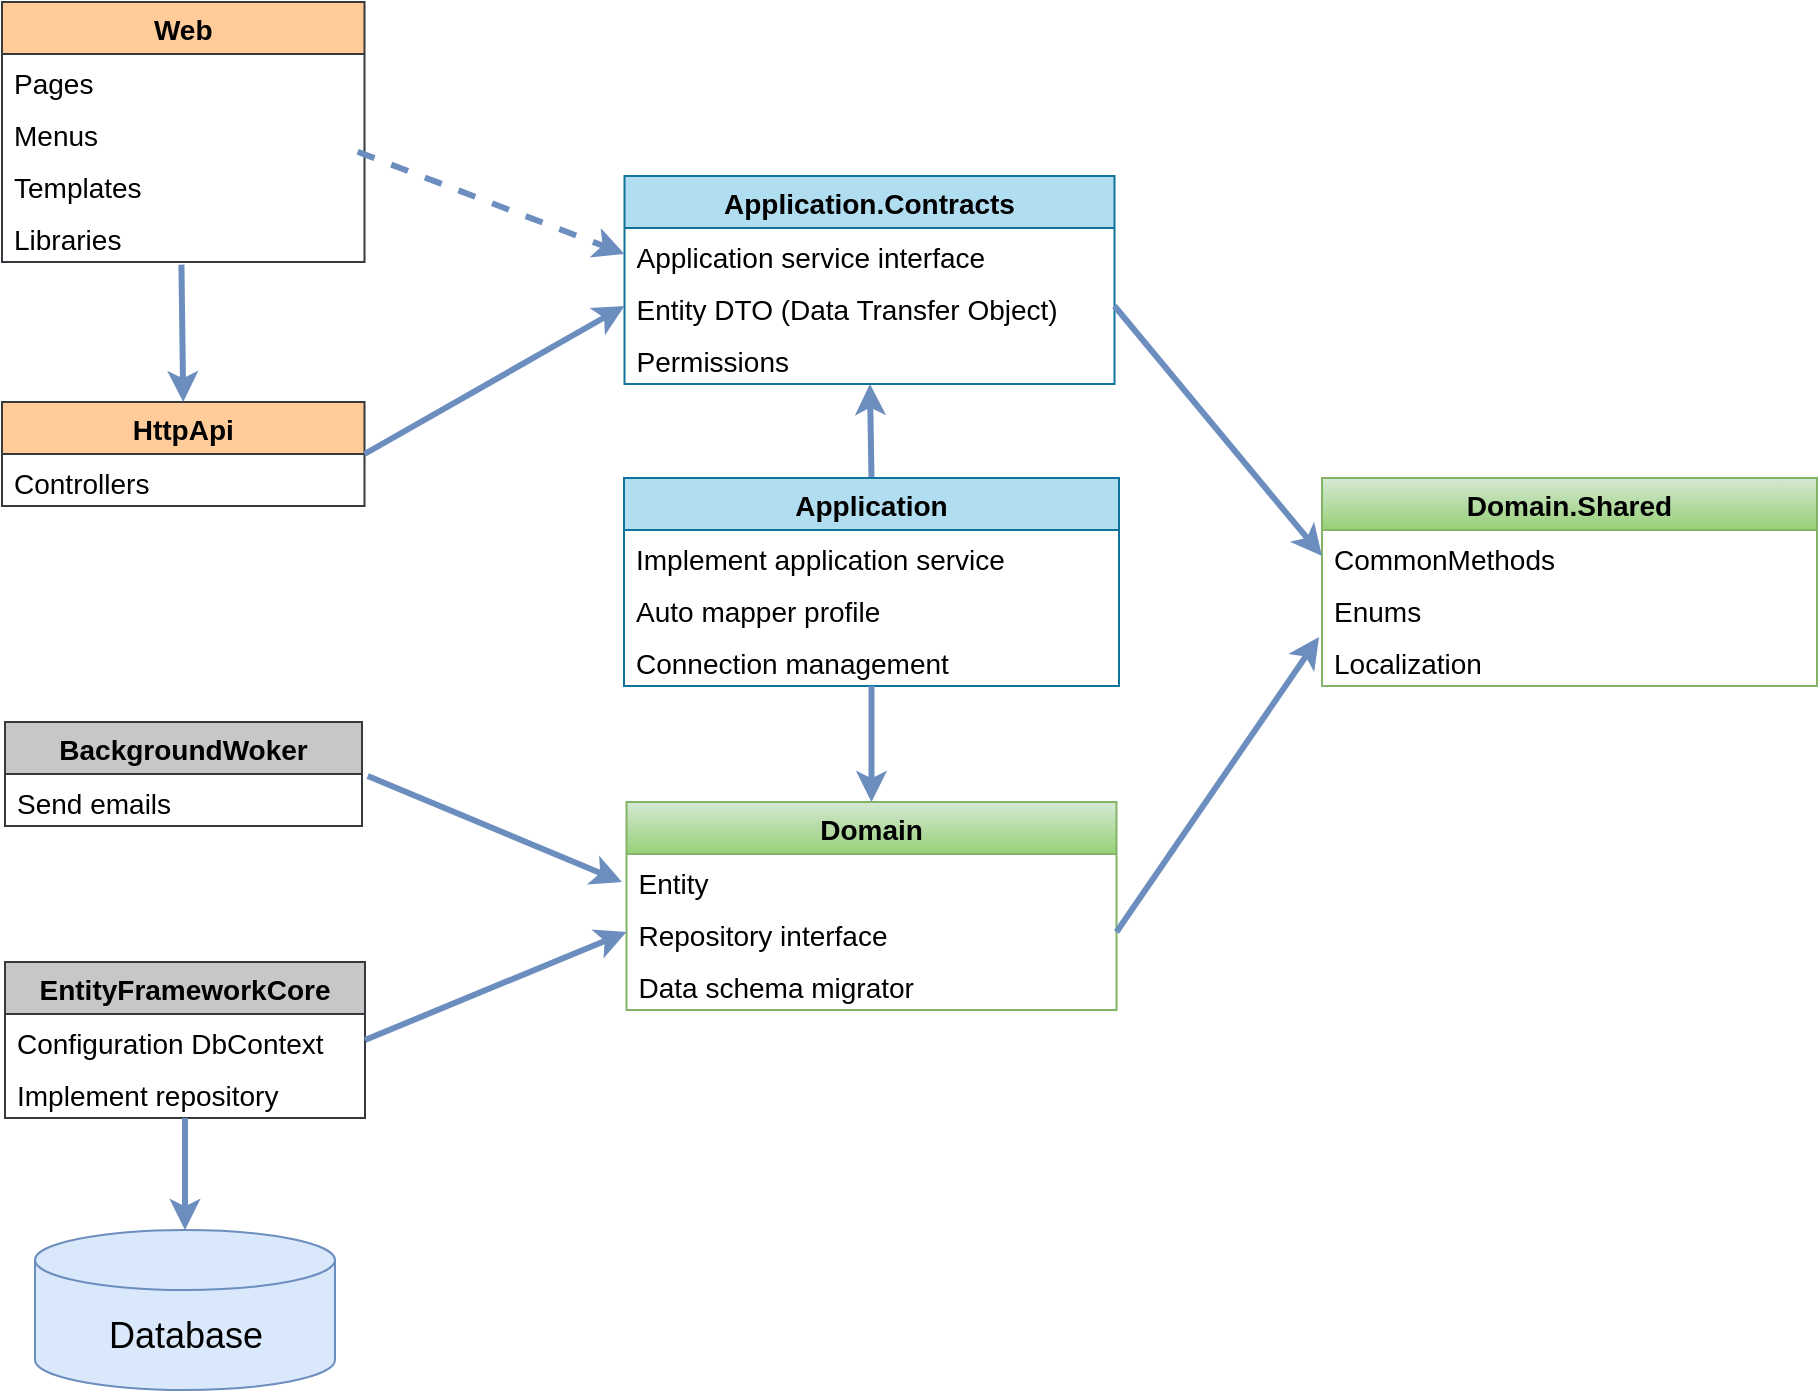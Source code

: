 <mxfile version="13.9.9" type="device"><diagram id="Fo13bbCdPUImRa7kVpNW" name="Page-1"><mxGraphModel dx="1217" dy="1806" grid="1" gridSize="10" guides="1" tooltips="1" connect="1" arrows="1" fold="1" page="1" pageScale="1" pageWidth="850" pageHeight="1100" math="0" shadow="0"><root><mxCell id="0"/><mxCell id="1" parent="0"/><mxCell id="DZPivjdiadt9hgbBmnHM-67" value="EntityFrameworkCore" style="swimlane;fontStyle=1;childLayout=stackLayout;horizontal=1;startSize=26;horizontalStack=0;resizeParent=1;resizeParentMax=0;resizeLast=0;collapsible=1;marginBottom=0;fontSize=14;strokeColor=#36393d;fillColor=#C7C7C7;" parent="1" vertex="1"><mxGeometry x="261.5" y="400" width="180" height="78" as="geometry"/></mxCell><mxCell id="DZPivjdiadt9hgbBmnHM-68" value="Configuration DbContext" style="text;strokeColor=none;fillColor=none;align=left;verticalAlign=top;spacingLeft=4;spacingRight=4;overflow=hidden;rotatable=0;points=[[0,0.5],[1,0.5]];portConstraint=eastwest;fontSize=14;" parent="DZPivjdiadt9hgbBmnHM-67" vertex="1"><mxGeometry y="26" width="180" height="26" as="geometry"/></mxCell><mxCell id="DZPivjdiadt9hgbBmnHM-69" value="Implement repository" style="text;strokeColor=none;fillColor=none;align=left;verticalAlign=top;spacingLeft=4;spacingRight=4;overflow=hidden;rotatable=0;points=[[0,0.5],[1,0.5]];portConstraint=eastwest;fontSize=14;" parent="DZPivjdiadt9hgbBmnHM-67" vertex="1"><mxGeometry y="52" width="180" height="26" as="geometry"/></mxCell><mxCell id="DZPivjdiadt9hgbBmnHM-74" value="Domain.Shared" style="swimlane;fontStyle=1;childLayout=stackLayout;horizontal=1;startSize=26;fillColor=#d5e8d4;horizontalStack=0;resizeParent=1;resizeParentMax=0;resizeLast=0;collapsible=1;marginBottom=0;fontSize=14;strokeColor=#82b366;gradientColor=#97d077;" parent="1" vertex="1"><mxGeometry x="920" y="158" width="247.5" height="104" as="geometry"/></mxCell><mxCell id="DZPivjdiadt9hgbBmnHM-75" value="CommonMethods" style="text;strokeColor=none;fillColor=none;align=left;verticalAlign=top;spacingLeft=4;spacingRight=4;overflow=hidden;rotatable=0;points=[[0,0.5],[1,0.5]];portConstraint=eastwest;fontSize=14;" parent="DZPivjdiadt9hgbBmnHM-74" vertex="1"><mxGeometry y="26" width="247.5" height="26" as="geometry"/></mxCell><mxCell id="DZPivjdiadt9hgbBmnHM-76" value="Enums" style="text;strokeColor=none;fillColor=none;align=left;verticalAlign=top;spacingLeft=4;spacingRight=4;overflow=hidden;rotatable=0;points=[[0,0.5],[1,0.5]];portConstraint=eastwest;fontSize=14;" parent="DZPivjdiadt9hgbBmnHM-74" vertex="1"><mxGeometry y="52" width="247.5" height="26" as="geometry"/></mxCell><mxCell id="DZPivjdiadt9hgbBmnHM-81" value="Localization&#10;" style="text;strokeColor=none;fillColor=none;align=left;verticalAlign=top;spacingLeft=4;spacingRight=4;overflow=hidden;rotatable=0;points=[[0,0.5],[1,0.5]];portConstraint=eastwest;fontSize=14;" parent="DZPivjdiadt9hgbBmnHM-74" vertex="1"><mxGeometry y="78" width="247.5" height="26" as="geometry"/></mxCell><mxCell id="DZPivjdiadt9hgbBmnHM-82" value="Domain" style="swimlane;fontStyle=1;childLayout=stackLayout;horizontal=1;startSize=26;fillColor=#d5e8d4;horizontalStack=0;resizeParent=1;resizeParentMax=0;resizeLast=0;collapsible=1;marginBottom=0;fontSize=14;strokeColor=#82b366;gradientColor=#97d077;" parent="1" vertex="1"><mxGeometry x="572.25" y="320" width="245" height="104" as="geometry"/></mxCell><mxCell id="DZPivjdiadt9hgbBmnHM-83" value="Entity" style="text;strokeColor=none;fillColor=none;align=left;verticalAlign=top;spacingLeft=4;spacingRight=4;overflow=hidden;rotatable=0;points=[[0,0.5],[1,0.5]];portConstraint=eastwest;fontSize=14;" parent="DZPivjdiadt9hgbBmnHM-82" vertex="1"><mxGeometry y="26" width="245" height="26" as="geometry"/></mxCell><mxCell id="DZPivjdiadt9hgbBmnHM-84" value="Repository interface" style="text;strokeColor=none;fillColor=none;align=left;verticalAlign=top;spacingLeft=4;spacingRight=4;overflow=hidden;rotatable=0;points=[[0,0.5],[1,0.5]];portConstraint=eastwest;fontSize=14;" parent="DZPivjdiadt9hgbBmnHM-82" vertex="1"><mxGeometry y="52" width="245" height="26" as="geometry"/></mxCell><mxCell id="DZPivjdiadt9hgbBmnHM-85" value="Data schema migrator" style="text;strokeColor=none;fillColor=none;align=left;verticalAlign=top;spacingLeft=4;spacingRight=4;overflow=hidden;rotatable=0;points=[[0,0.5],[1,0.5]];portConstraint=eastwest;fontSize=14;" parent="DZPivjdiadt9hgbBmnHM-82" vertex="1"><mxGeometry y="78" width="245" height="26" as="geometry"/></mxCell><mxCell id="DZPivjdiadt9hgbBmnHM-135" style="edgeStyle=none;rounded=0;orthogonalLoop=1;jettySize=auto;html=1;exitX=0.5;exitY=0;exitDx=0;exitDy=0;strokeWidth=3;fontSize=18;fillColor=#dae8fc;strokeColor=#6c8ebf;" parent="1" source="DZPivjdiadt9hgbBmnHM-90" target="DZPivjdiadt9hgbBmnHM-101" edge="1"><mxGeometry relative="1" as="geometry"/></mxCell><mxCell id="DZPivjdiadt9hgbBmnHM-90" value="Application" style="swimlane;fontStyle=1;childLayout=stackLayout;horizontal=1;startSize=26;fillColor=#b1ddf0;horizontalStack=0;resizeParent=1;resizeParentMax=0;resizeLast=0;collapsible=1;marginBottom=0;fontSize=14;strokeColor=#10739e;" parent="1" vertex="1"><mxGeometry x="571" y="158" width="247.5" height="104" as="geometry"/></mxCell><mxCell id="DZPivjdiadt9hgbBmnHM-91" value="Implement application service" style="text;strokeColor=none;fillColor=none;align=left;verticalAlign=top;spacingLeft=4;spacingRight=4;overflow=hidden;rotatable=0;points=[[0,0.5],[1,0.5]];portConstraint=eastwest;fontSize=14;" parent="DZPivjdiadt9hgbBmnHM-90" vertex="1"><mxGeometry y="26" width="247.5" height="26" as="geometry"/></mxCell><mxCell id="DZPivjdiadt9hgbBmnHM-92" value="Auto mapper profile" style="text;strokeColor=none;fillColor=none;align=left;verticalAlign=top;spacingLeft=4;spacingRight=4;overflow=hidden;rotatable=0;points=[[0,0.5],[1,0.5]];portConstraint=eastwest;fontSize=14;" parent="DZPivjdiadt9hgbBmnHM-90" vertex="1"><mxGeometry y="52" width="247.5" height="26" as="geometry"/></mxCell><mxCell id="DZPivjdiadt9hgbBmnHM-102" value="Connection management" style="text;strokeColor=none;fillColor=none;align=left;verticalAlign=top;spacingLeft=4;spacingRight=4;overflow=hidden;rotatable=0;points=[[0,0.5],[1,0.5]];portConstraint=eastwest;fontSize=14;" parent="DZPivjdiadt9hgbBmnHM-90" vertex="1"><mxGeometry y="78" width="247.5" height="26" as="geometry"/></mxCell><mxCell id="DZPivjdiadt9hgbBmnHM-98" value="Application.Contracts" style="swimlane;fontStyle=1;childLayout=stackLayout;horizontal=1;startSize=26;fillColor=#b1ddf0;horizontalStack=0;resizeParent=1;resizeParentMax=0;resizeLast=0;collapsible=1;marginBottom=0;fontSize=14;strokeColor=#10739e;" parent="1" vertex="1"><mxGeometry x="571.25" y="7" width="245" height="104" as="geometry"/></mxCell><mxCell id="DZPivjdiadt9hgbBmnHM-99" value="Application service interface" style="text;strokeColor=none;fillColor=none;align=left;verticalAlign=top;spacingLeft=4;spacingRight=4;overflow=hidden;rotatable=0;points=[[0,0.5],[1,0.5]];portConstraint=eastwest;fontSize=14;" parent="DZPivjdiadt9hgbBmnHM-98" vertex="1"><mxGeometry y="26" width="245" height="26" as="geometry"/></mxCell><mxCell id="DZPivjdiadt9hgbBmnHM-100" value="Entity DTO (Data Transfer Object)" style="text;strokeColor=none;fillColor=none;align=left;verticalAlign=top;spacingLeft=4;spacingRight=4;overflow=hidden;rotatable=0;points=[[0,0.5],[1,0.5]];portConstraint=eastwest;fontSize=14;" parent="DZPivjdiadt9hgbBmnHM-98" vertex="1"><mxGeometry y="52" width="245" height="26" as="geometry"/></mxCell><mxCell id="DZPivjdiadt9hgbBmnHM-101" value="Permissions" style="text;strokeColor=none;fillColor=none;align=left;verticalAlign=top;spacingLeft=4;spacingRight=4;overflow=hidden;rotatable=0;points=[[0,0.5],[1,0.5]];portConstraint=eastwest;fontSize=14;" parent="DZPivjdiadt9hgbBmnHM-98" vertex="1"><mxGeometry y="78" width="245" height="26" as="geometry"/></mxCell><mxCell id="DZPivjdiadt9hgbBmnHM-106" value="Web" style="swimlane;fontStyle=1;childLayout=stackLayout;horizontal=1;startSize=26;fillColor=#ffcc99;horizontalStack=0;resizeParent=1;resizeParentMax=0;resizeLast=0;collapsible=1;marginBottom=0;fontSize=14;strokeColor=#36393d;" parent="1" vertex="1"><mxGeometry x="260" y="-80" width="181.25" height="130" as="geometry"/></mxCell><mxCell id="DZPivjdiadt9hgbBmnHM-107" value="Pages" style="text;strokeColor=none;fillColor=none;align=left;verticalAlign=top;spacingLeft=4;spacingRight=4;overflow=hidden;rotatable=0;points=[[0,0.5],[1,0.5]];portConstraint=eastwest;fontSize=14;" parent="DZPivjdiadt9hgbBmnHM-106" vertex="1"><mxGeometry y="26" width="181.25" height="26" as="geometry"/></mxCell><mxCell id="DZPivjdiadt9hgbBmnHM-108" value="Menus" style="text;strokeColor=none;fillColor=none;align=left;verticalAlign=top;spacingLeft=4;spacingRight=4;overflow=hidden;rotatable=0;points=[[0,0.5],[1,0.5]];portConstraint=eastwest;fontSize=14;" parent="DZPivjdiadt9hgbBmnHM-106" vertex="1"><mxGeometry y="52" width="181.25" height="26" as="geometry"/></mxCell><mxCell id="DZPivjdiadt9hgbBmnHM-109" value="Templates" style="text;strokeColor=none;fillColor=none;align=left;verticalAlign=top;spacingLeft=4;spacingRight=4;overflow=hidden;rotatable=0;points=[[0,0.5],[1,0.5]];portConstraint=eastwest;fontSize=14;" parent="DZPivjdiadt9hgbBmnHM-106" vertex="1"><mxGeometry y="78" width="181.25" height="26" as="geometry"/></mxCell><mxCell id="DZPivjdiadt9hgbBmnHM-114" value="Libraries" style="text;strokeColor=none;fillColor=none;align=left;verticalAlign=top;spacingLeft=4;spacingRight=4;overflow=hidden;rotatable=0;points=[[0,0.5],[1,0.5]];portConstraint=eastwest;fontSize=14;" parent="DZPivjdiadt9hgbBmnHM-106" vertex="1"><mxGeometry y="104" width="181.25" height="26" as="geometry"/></mxCell><mxCell id="DZPivjdiadt9hgbBmnHM-124" value="HttpApi" style="swimlane;fontStyle=1;childLayout=stackLayout;horizontal=1;startSize=26;fillColor=#ffcc99;horizontalStack=0;resizeParent=1;resizeParentMax=0;resizeLast=0;collapsible=1;marginBottom=0;fontSize=14;strokeColor=#36393d;" parent="1" vertex="1"><mxGeometry x="260" y="120" width="181.25" height="52" as="geometry"/></mxCell><mxCell id="DZPivjdiadt9hgbBmnHM-125" value="Controllers" style="text;strokeColor=none;fillColor=none;align=left;verticalAlign=top;spacingLeft=4;spacingRight=4;overflow=hidden;rotatable=0;points=[[0,0.5],[1,0.5]];portConstraint=eastwest;fontSize=14;" parent="DZPivjdiadt9hgbBmnHM-124" vertex="1"><mxGeometry y="26" width="181.25" height="26" as="geometry"/></mxCell><mxCell id="DZPivjdiadt9hgbBmnHM-133" style="edgeStyle=none;rounded=0;orthogonalLoop=1;jettySize=auto;html=1;exitX=0.981;exitY=-0.121;exitDx=0;exitDy=0;entryX=0;entryY=0.5;entryDx=0;entryDy=0;strokeWidth=3;fontSize=18;exitPerimeter=0;fillColor=#dae8fc;strokeColor=#6c8ebf;dashed=1;" parent="1" source="DZPivjdiadt9hgbBmnHM-109" target="DZPivjdiadt9hgbBmnHM-99" edge="1"><mxGeometry relative="1" as="geometry"/></mxCell><mxCell id="DZPivjdiadt9hgbBmnHM-134" style="edgeStyle=none;rounded=0;orthogonalLoop=1;jettySize=auto;html=1;exitX=1;exitY=0.5;exitDx=0;exitDy=0;entryX=0;entryY=0.5;entryDx=0;entryDy=0;strokeWidth=3;fontSize=18;fillColor=#dae8fc;strokeColor=#6c8ebf;" parent="1" source="DZPivjdiadt9hgbBmnHM-124" target="DZPivjdiadt9hgbBmnHM-100" edge="1"><mxGeometry relative="1" as="geometry"/></mxCell><mxCell id="DZPivjdiadt9hgbBmnHM-136" style="edgeStyle=none;rounded=0;orthogonalLoop=1;jettySize=auto;html=1;entryX=0.5;entryY=0;entryDx=0;entryDy=0;strokeWidth=3;fontSize=18;fillColor=#dae8fc;strokeColor=#6c8ebf;" parent="1" source="DZPivjdiadt9hgbBmnHM-102" target="DZPivjdiadt9hgbBmnHM-82" edge="1"><mxGeometry relative="1" as="geometry"/></mxCell><mxCell id="DZPivjdiadt9hgbBmnHM-139" style="edgeStyle=none;rounded=0;orthogonalLoop=1;jettySize=auto;html=1;exitX=1;exitY=0.5;exitDx=0;exitDy=0;entryX=0;entryY=0.5;entryDx=0;entryDy=0;strokeWidth=3;fontSize=18;fillColor=#dae8fc;strokeColor=#6c8ebf;" parent="1" source="DZPivjdiadt9hgbBmnHM-100" target="DZPivjdiadt9hgbBmnHM-75" edge="1"><mxGeometry relative="1" as="geometry"/></mxCell><mxCell id="DZPivjdiadt9hgbBmnHM-140" style="edgeStyle=none;rounded=0;orthogonalLoop=1;jettySize=auto;html=1;exitX=1;exitY=0.5;exitDx=0;exitDy=0;entryX=-0.006;entryY=1.06;entryDx=0;entryDy=0;strokeWidth=3;fontSize=18;fillColor=#dae8fc;strokeColor=#6c8ebf;entryPerimeter=0;" parent="1" source="DZPivjdiadt9hgbBmnHM-84" target="DZPivjdiadt9hgbBmnHM-76" edge="1"><mxGeometry relative="1" as="geometry"/></mxCell><mxCell id="DZPivjdiadt9hgbBmnHM-144" style="edgeStyle=none;rounded=0;orthogonalLoop=1;jettySize=auto;html=1;exitX=1;exitY=0.5;exitDx=0;exitDy=0;entryX=0;entryY=0.5;entryDx=0;entryDy=0;strokeWidth=3;fontSize=18;fillColor=#dae8fc;strokeColor=#6c8ebf;" parent="1" source="DZPivjdiadt9hgbBmnHM-68" target="DZPivjdiadt9hgbBmnHM-84" edge="1"><mxGeometry relative="1" as="geometry"/></mxCell><mxCell id="DZPivjdiadt9hgbBmnHM-145" value="Database" style="shape=cylinder3;whiteSpace=wrap;html=1;boundedLbl=1;backgroundOutline=1;size=15;fontSize=18;strokeColor=#6c8ebf;fillColor=#dae8fc;" parent="1" vertex="1"><mxGeometry x="276.5" y="534" width="150" height="80" as="geometry"/></mxCell><mxCell id="DZPivjdiadt9hgbBmnHM-156" style="edgeStyle=none;rounded=0;orthogonalLoop=1;jettySize=auto;html=1;exitX=1.016;exitY=0.038;exitDx=0;exitDy=0;strokeWidth=3;fontSize=18;fillColor=#dae8fc;strokeColor=#6c8ebf;exitPerimeter=0;" parent="1" source="DZPivjdiadt9hgbBmnHM-149" edge="1"><mxGeometry relative="1" as="geometry"><mxPoint x="570" y="360" as="targetPoint"/></mxGeometry></mxCell><mxCell id="DZPivjdiadt9hgbBmnHM-148" value="BackgroundWoker" style="swimlane;fontStyle=1;childLayout=stackLayout;horizontal=1;startSize=26;horizontalStack=0;resizeParent=1;resizeParentMax=0;resizeLast=0;collapsible=1;marginBottom=0;fontSize=14;strokeColor=#36393d;fillColor=#C7C7C7;" parent="1" vertex="1"><mxGeometry x="261.5" y="280" width="178.5" height="52" as="geometry"/></mxCell><mxCell id="DZPivjdiadt9hgbBmnHM-149" value="Send emails" style="text;align=left;verticalAlign=top;spacingLeft=4;spacingRight=4;overflow=hidden;rotatable=0;points=[[0,0.5],[1,0.5]];portConstraint=eastwest;fontSize=14;" parent="DZPivjdiadt9hgbBmnHM-148" vertex="1"><mxGeometry y="26" width="178.5" height="26" as="geometry"/></mxCell><mxCell id="DZPivjdiadt9hgbBmnHM-157" value="" style="endArrow=classic;html=1;strokeWidth=3;fontSize=18;entryX=0.5;entryY=0;entryDx=0;entryDy=0;entryPerimeter=0;fillColor=#dae8fc;strokeColor=#6c8ebf;" parent="1" source="DZPivjdiadt9hgbBmnHM-69" target="DZPivjdiadt9hgbBmnHM-145" edge="1"><mxGeometry width="50" height="50" relative="1" as="geometry"><mxPoint x="250" y="314" as="sourcePoint"/><mxPoint x="300" y="264" as="targetPoint"/></mxGeometry></mxCell><mxCell id="DZPivjdiadt9hgbBmnHM-268" style="edgeStyle=none;rounded=0;orthogonalLoop=1;jettySize=auto;html=1;exitX=0.495;exitY=1.051;exitDx=0;exitDy=0;entryX=0.5;entryY=0;entryDx=0;entryDy=0;strokeWidth=3;fontSize=18;exitPerimeter=0;fillColor=#dae8fc;strokeColor=#6c8ebf;" parent="1" source="DZPivjdiadt9hgbBmnHM-114" target="DZPivjdiadt9hgbBmnHM-124" edge="1"><mxGeometry relative="1" as="geometry"><mxPoint x="447.806" y="4.854" as="sourcePoint"/><mxPoint x="581.25" y="56" as="targetPoint"/></mxGeometry></mxCell></root></mxGraphModel></diagram></mxfile>